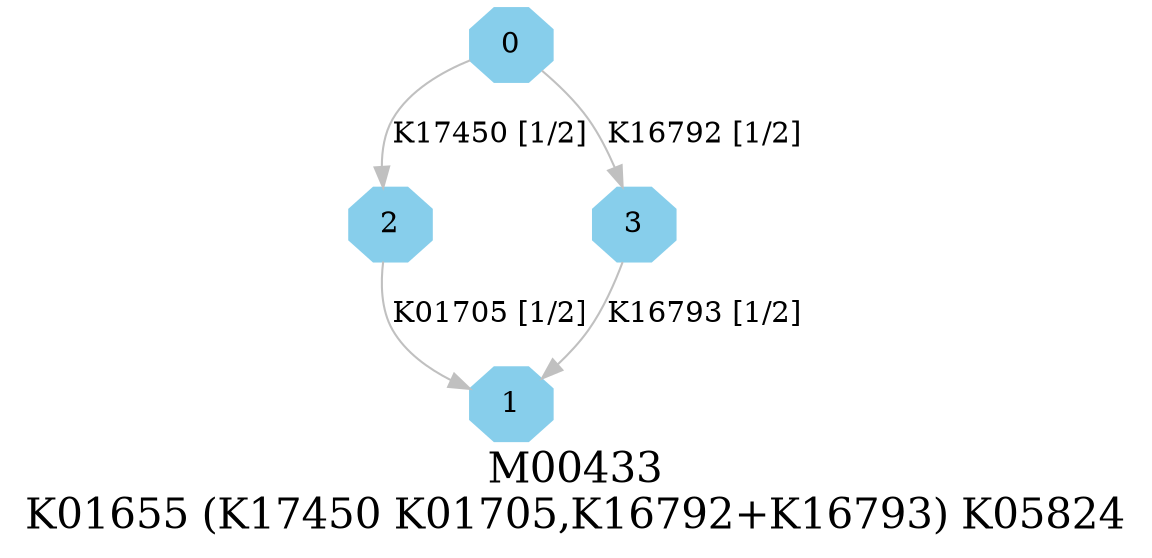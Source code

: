 digraph G {
graph [label="M00433
K01655 (K17450 K01705,K16792+K16793) K05824",fontsize=20];
node [shape=box,style=filled];
edge [len=3,color=grey];
{node [width=.3,height=.3,shape=octagon,style=filled,color=skyblue] 0 1 2 3 }
0 -> 2 [label="K17450 [1/2]"];
0 -> 3 [label="K16792 [1/2]"];
2 -> 1 [label="K01705 [1/2]"];
3 -> 1 [label="K16793 [1/2]"];
}